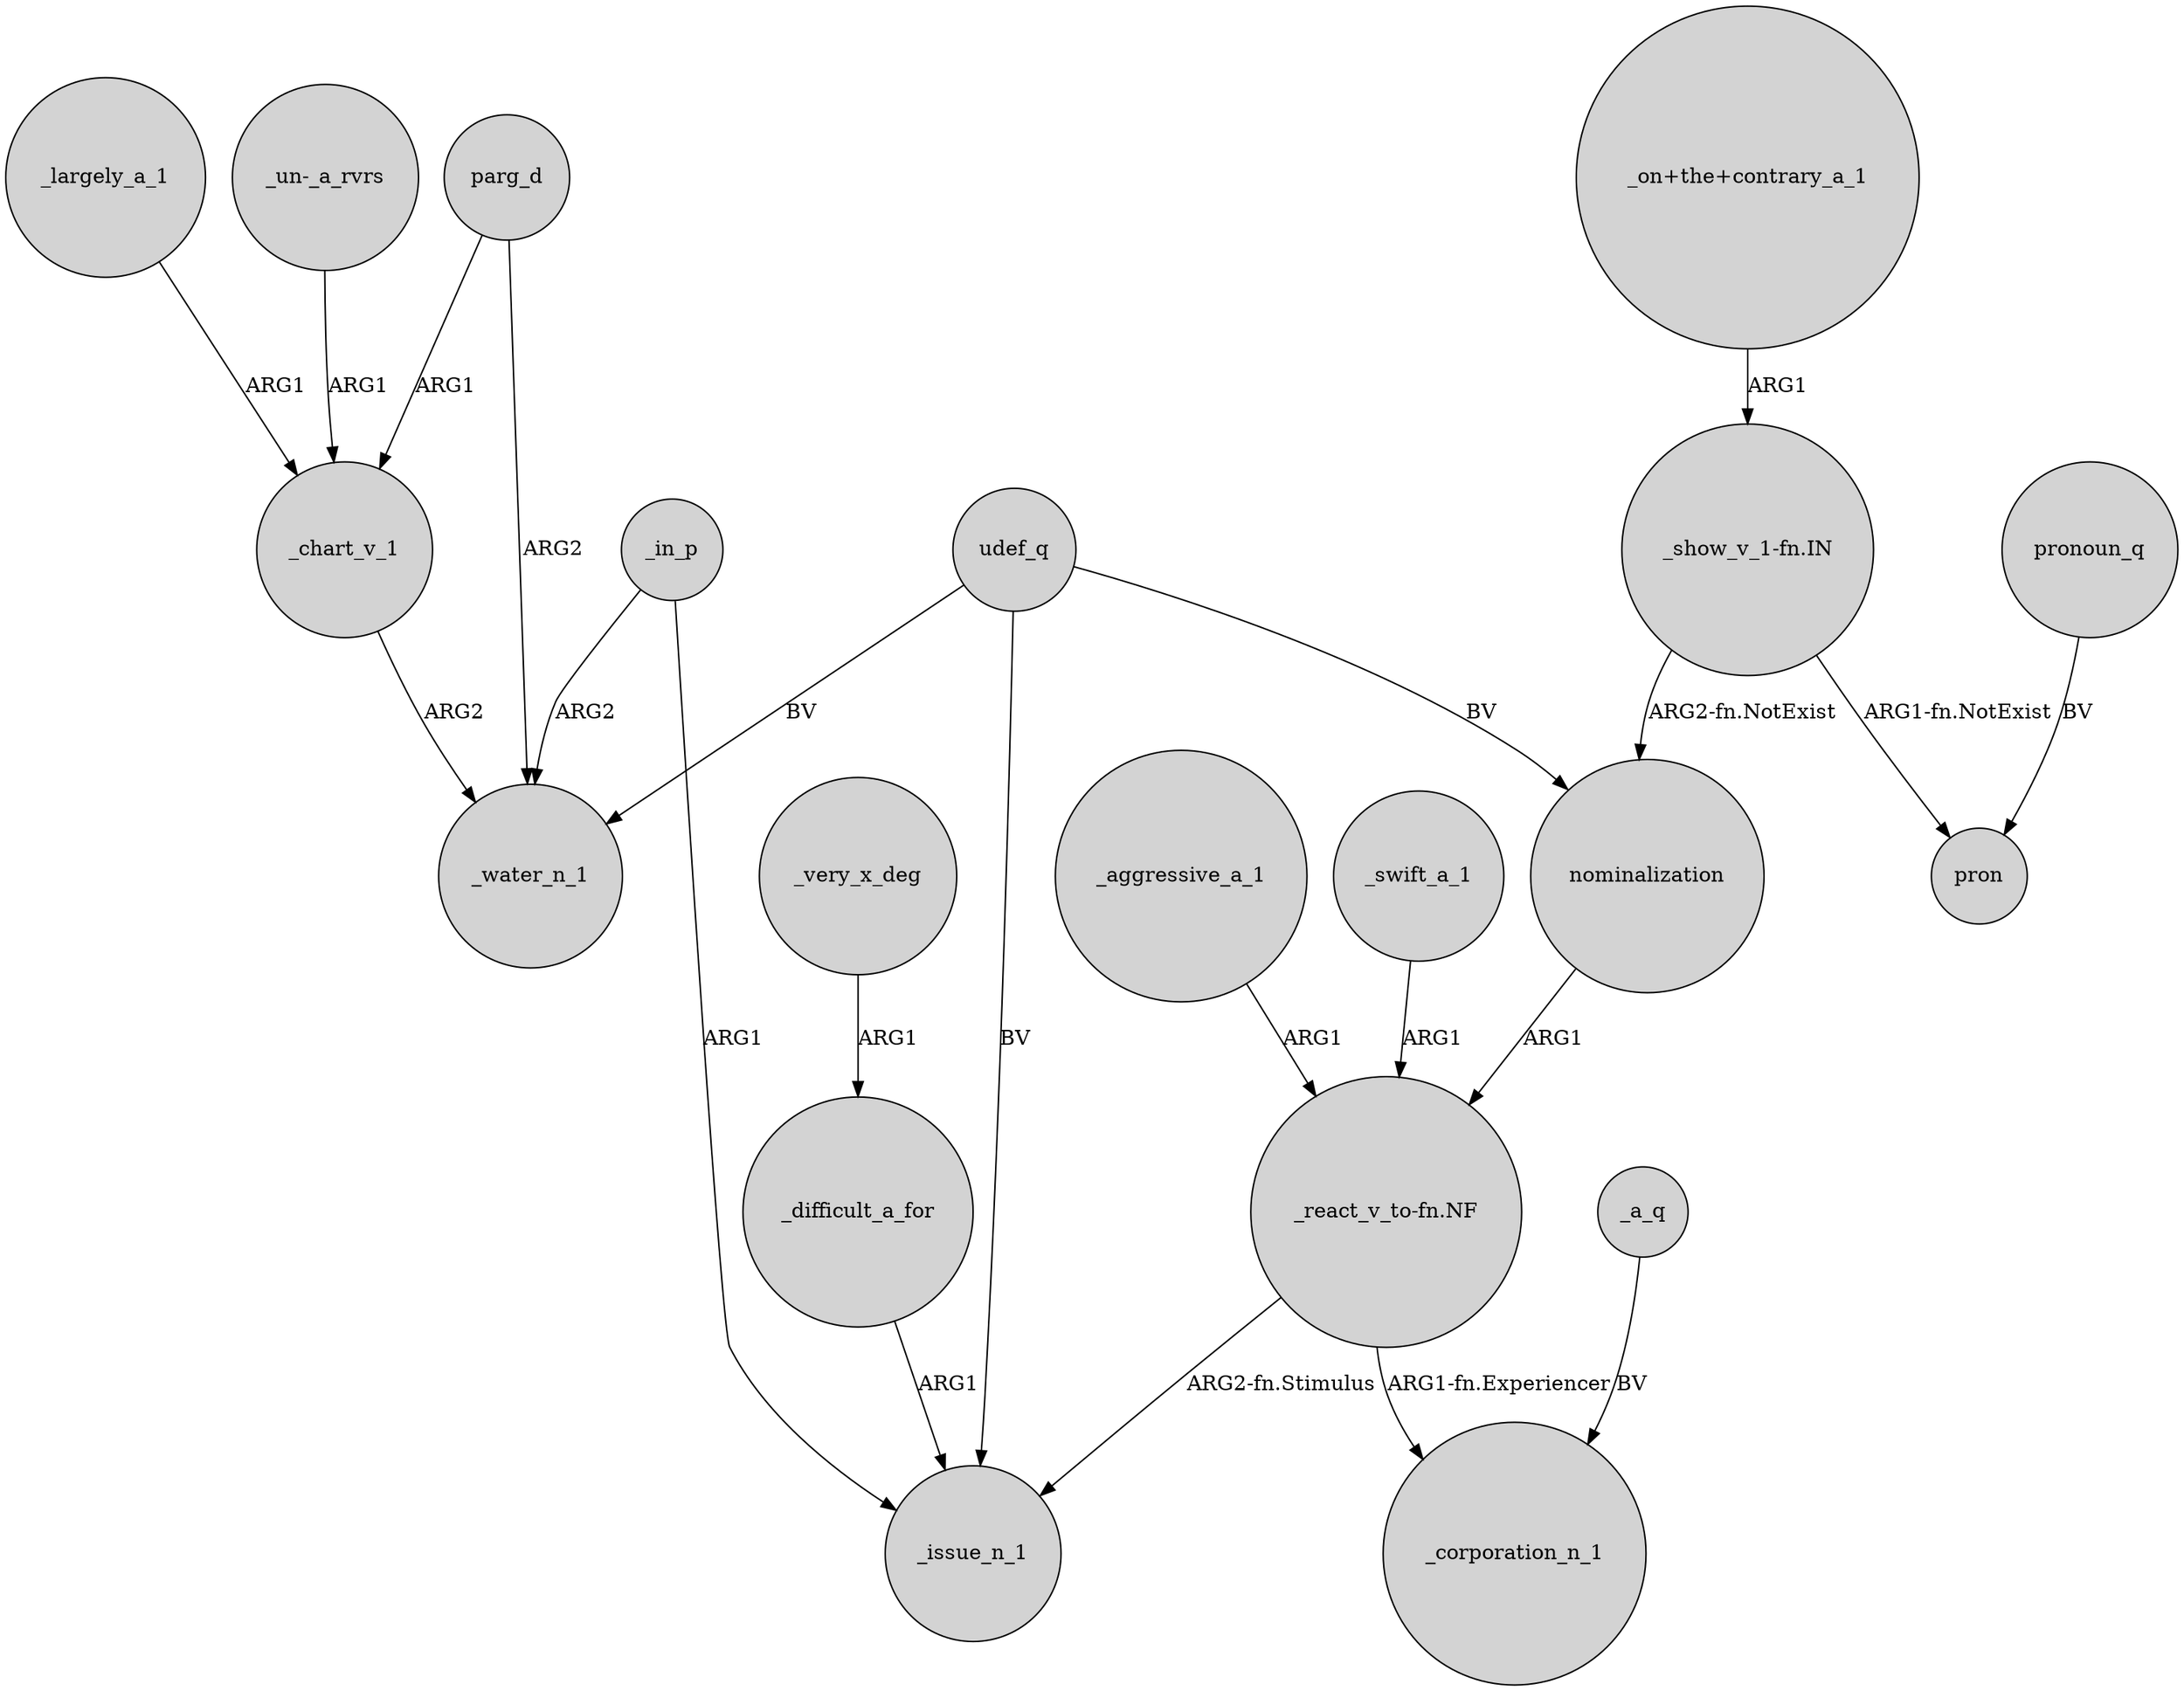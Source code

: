 digraph {
	node [shape=circle style=filled]
	_largely_a_1 -> _chart_v_1 [label=ARG1]
	"_react_v_to-fn.NF" -> _corporation_n_1 [label="ARG1-fn.Experiencer"]
	_in_p -> _issue_n_1 [label=ARG1]
	parg_d -> _water_n_1 [label=ARG2]
	"_on+the+contrary_a_1" -> "_show_v_1-fn.IN" [label=ARG1]
	_a_q -> _corporation_n_1 [label=BV]
	_in_p -> _water_n_1 [label=ARG2]
	nominalization -> "_react_v_to-fn.NF" [label=ARG1]
	pronoun_q -> pron [label=BV]
	"_show_v_1-fn.IN" -> pron [label="ARG1-fn.NotExist"]
	"_show_v_1-fn.IN" -> nominalization [label="ARG2-fn.NotExist"]
	_aggressive_a_1 -> "_react_v_to-fn.NF" [label=ARG1]
	udef_q -> _water_n_1 [label=BV]
	"_react_v_to-fn.NF" -> _issue_n_1 [label="ARG2-fn.Stimulus"]
	"_un-_a_rvrs" -> _chart_v_1 [label=ARG1]
	_difficult_a_for -> _issue_n_1 [label=ARG1]
	udef_q -> _issue_n_1 [label=BV]
	udef_q -> nominalization [label=BV]
	parg_d -> _chart_v_1 [label=ARG1]
	_chart_v_1 -> _water_n_1 [label=ARG2]
	_swift_a_1 -> "_react_v_to-fn.NF" [label=ARG1]
	_very_x_deg -> _difficult_a_for [label=ARG1]
}
